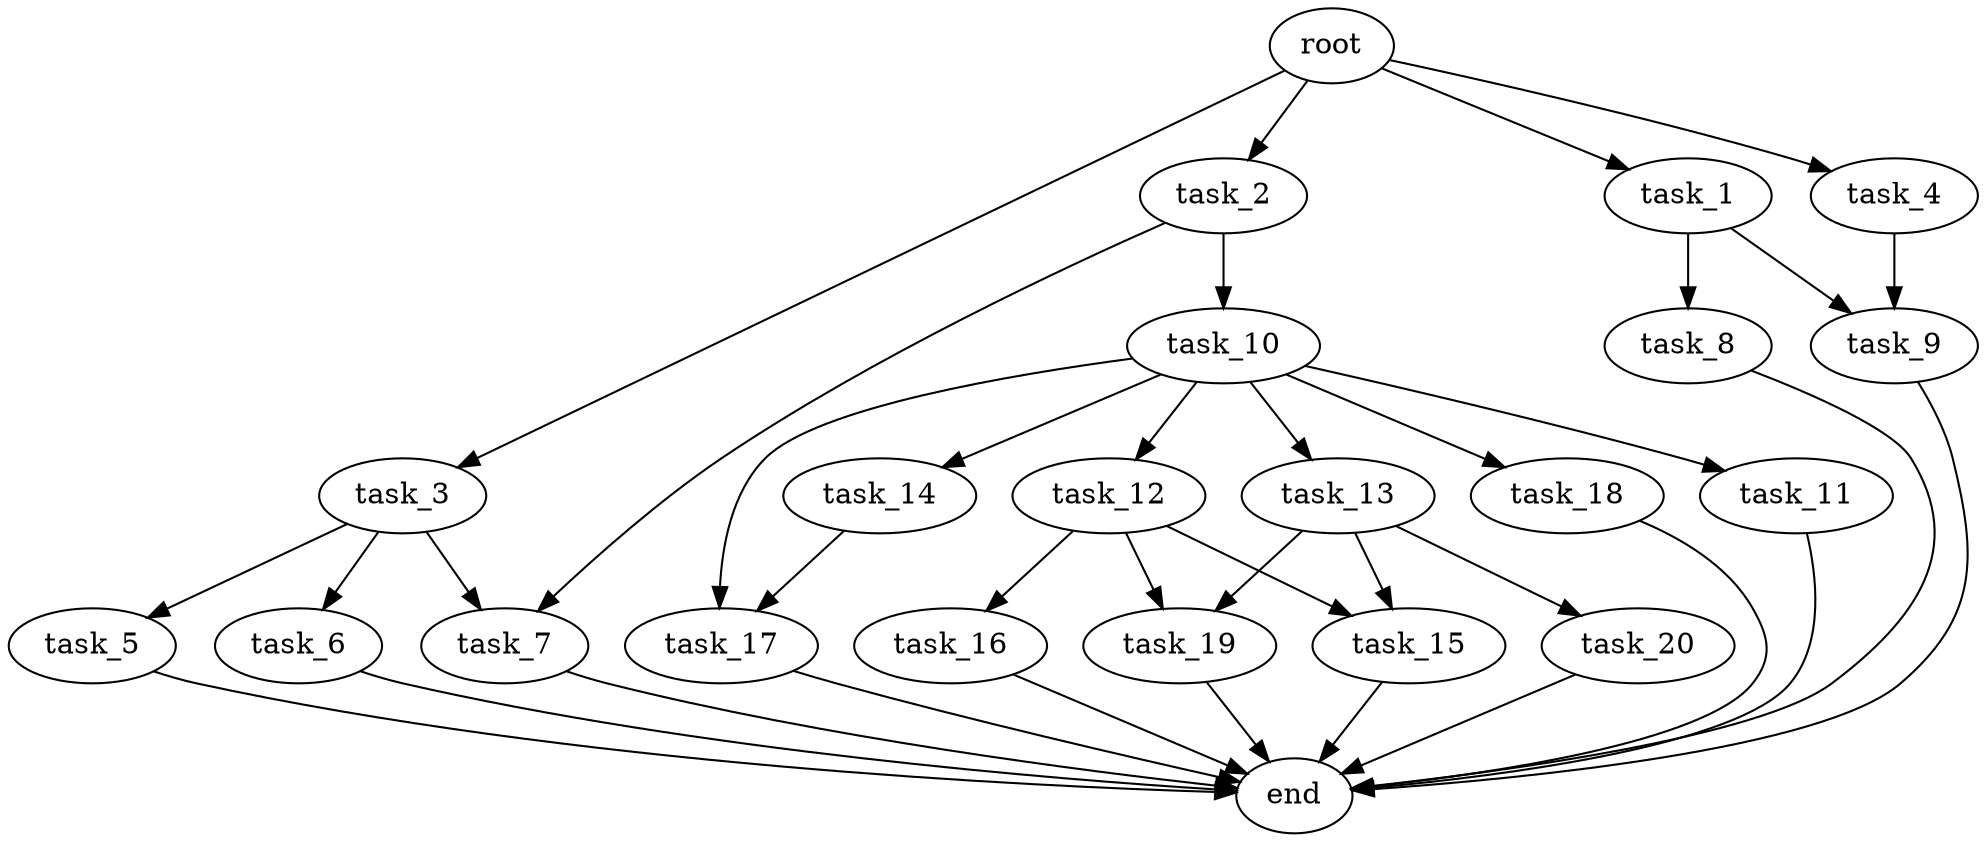 digraph G {
  root [size="0.000000e+00"];
  task_1 [size="1.993335e+09"];
  task_2 [size="1.213254e+10"];
  task_3 [size="8.673818e+10"];
  task_4 [size="9.631202e+10"];
  task_5 [size="1.990382e+10"];
  task_6 [size="5.759369e+10"];
  task_7 [size="6.491660e+10"];
  task_8 [size="1.746214e+10"];
  task_9 [size="7.803311e+10"];
  task_10 [size="3.551735e+10"];
  task_11 [size="6.732255e+10"];
  task_12 [size="4.875450e+10"];
  task_13 [size="7.365525e+10"];
  task_14 [size="8.896435e+10"];
  task_15 [size="3.811329e+10"];
  task_16 [size="2.865949e+10"];
  task_17 [size="6.317490e+10"];
  task_18 [size="1.449339e+10"];
  task_19 [size="1.676588e+10"];
  task_20 [size="8.077364e+10"];
  end [size="0.000000e+00"];

  root -> task_1 [size="1.000000e-12"];
  root -> task_2 [size="1.000000e-12"];
  root -> task_3 [size="1.000000e-12"];
  root -> task_4 [size="1.000000e-12"];
  task_1 -> task_8 [size="1.746214e+08"];
  task_1 -> task_9 [size="3.901655e+08"];
  task_2 -> task_7 [size="3.245830e+08"];
  task_2 -> task_10 [size="3.551735e+08"];
  task_3 -> task_5 [size="1.990382e+08"];
  task_3 -> task_6 [size="5.759369e+08"];
  task_3 -> task_7 [size="3.245830e+08"];
  task_4 -> task_9 [size="3.901655e+08"];
  task_5 -> end [size="1.000000e-12"];
  task_6 -> end [size="1.000000e-12"];
  task_7 -> end [size="1.000000e-12"];
  task_8 -> end [size="1.000000e-12"];
  task_9 -> end [size="1.000000e-12"];
  task_10 -> task_11 [size="6.732255e+08"];
  task_10 -> task_12 [size="4.875450e+08"];
  task_10 -> task_13 [size="7.365525e+08"];
  task_10 -> task_14 [size="8.896435e+08"];
  task_10 -> task_17 [size="3.158745e+08"];
  task_10 -> task_18 [size="1.449339e+08"];
  task_11 -> end [size="1.000000e-12"];
  task_12 -> task_15 [size="1.905664e+08"];
  task_12 -> task_16 [size="2.865949e+08"];
  task_12 -> task_19 [size="8.382939e+07"];
  task_13 -> task_15 [size="1.905664e+08"];
  task_13 -> task_19 [size="8.382939e+07"];
  task_13 -> task_20 [size="8.077364e+08"];
  task_14 -> task_17 [size="3.158745e+08"];
  task_15 -> end [size="1.000000e-12"];
  task_16 -> end [size="1.000000e-12"];
  task_17 -> end [size="1.000000e-12"];
  task_18 -> end [size="1.000000e-12"];
  task_19 -> end [size="1.000000e-12"];
  task_20 -> end [size="1.000000e-12"];
}
